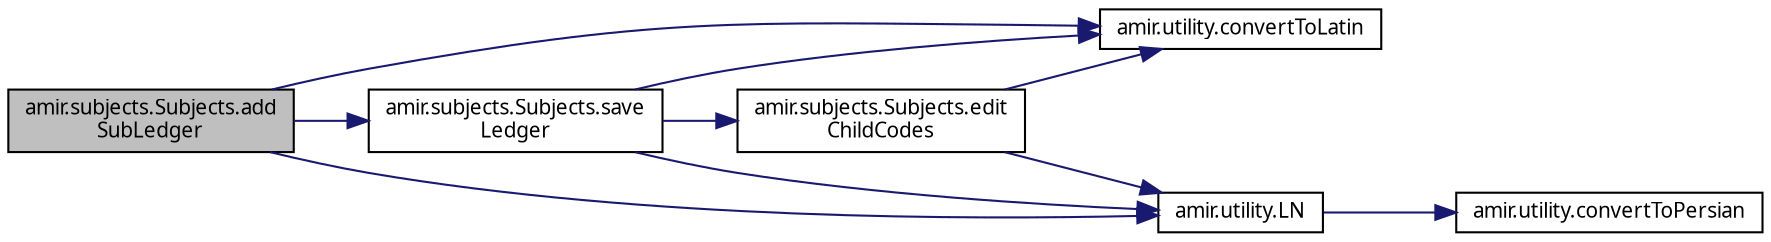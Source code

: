 digraph "amir.subjects.Subjects.addSubLedger"
{
 // LATEX_PDF_SIZE
  edge [fontname="FreeSans.ttf",fontsize="10",labelfontname="FreeSans.ttf",labelfontsize="10"];
  node [fontname="FreeSans.ttf",fontsize="10",shape=record];
  rankdir="LR";
  Node1 [label="amir.subjects.Subjects.add\lSubLedger",height=0.2,width=0.4,color="black", fillcolor="grey75", style="filled", fontcolor="black",tooltip=" "];
  Node1 -> Node2 [color="midnightblue",fontsize="10",style="solid",fontname="FreeSans.ttf"];
  Node2 [label="amir.utility.convertToLatin",height=0.2,width=0.4,color="black", fillcolor="white", style="filled",URL="$group___utility.html#gabf2b9d91803e7a6c154b9f722259b244",tooltip=" "];
  Node1 -> Node3 [color="midnightblue",fontsize="10",style="solid",fontname="FreeSans.ttf"];
  Node3 [label="amir.utility.LN",height=0.2,width=0.4,color="black", fillcolor="white", style="filled",URL="$group___utility.html#ga0743603f91496779ad987d6a561f2142",tooltip="Check the active locale and choose number characters from that locale."];
  Node3 -> Node4 [color="midnightblue",fontsize="10",style="solid",fontname="FreeSans.ttf"];
  Node4 [label="amir.utility.convertToPersian",height=0.2,width=0.4,color="black", fillcolor="white", style="filled",URL="$group___utility.html#ga8b89d0d191ac53afdec68da806fe310d",tooltip=" "];
  Node1 -> Node5 [color="midnightblue",fontsize="10",style="solid",fontname="FreeSans.ttf"];
  Node5 [label="amir.subjects.Subjects.save\lLedger",height=0.2,width=0.4,color="black", fillcolor="white", style="filled",URL="$classamir_1_1subjects_1_1_subjects.html#a743c312c9032712f520cdf99b8dccb9b",tooltip=" "];
  Node5 -> Node2 [color="midnightblue",fontsize="10",style="solid",fontname="FreeSans.ttf"];
  Node5 -> Node6 [color="midnightblue",fontsize="10",style="solid",fontname="FreeSans.ttf"];
  Node6 [label="amir.subjects.Subjects.edit\lChildCodes",height=0.2,width=0.4,color="black", fillcolor="white", style="filled",URL="$classamir_1_1subjects_1_1_subjects.html#aab778eef2683bb155e3685a9b7035af7",tooltip=" "];
  Node6 -> Node2 [color="midnightblue",fontsize="10",style="solid",fontname="FreeSans.ttf"];
  Node6 -> Node3 [color="midnightblue",fontsize="10",style="solid",fontname="FreeSans.ttf"];
  Node5 -> Node3 [color="midnightblue",fontsize="10",style="solid",fontname="FreeSans.ttf"];
}

